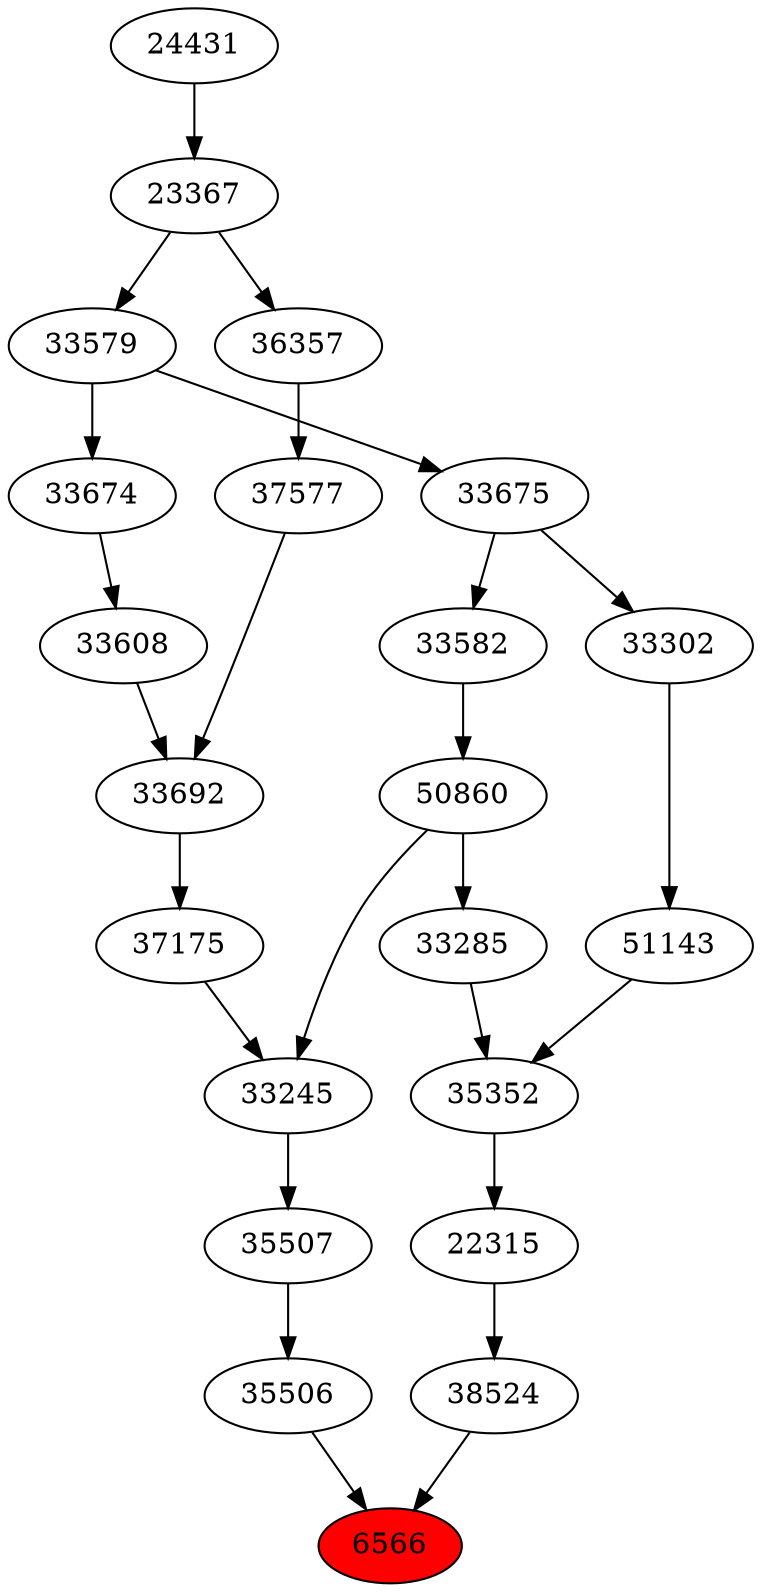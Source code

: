 strict digraph{ 
6566 [label="6566" fillcolor=red style=filled]
35506 -> 6566
38524 -> 6566
35506 [label="35506"]
35507 -> 35506
38524 [label="38524"]
22315 -> 38524
35507 [label="35507"]
33245 -> 35507
22315 [label="22315"]
35352 -> 22315
33245 [label="33245"]
50860 -> 33245
37175 -> 33245
35352 [label="35352"]
33285 -> 35352
51143 -> 35352
50860 [label="50860"]
33582 -> 50860
37175 [label="37175"]
33692 -> 37175
33285 [label="33285"]
50860 -> 33285
51143 [label="51143"]
33302 -> 51143
33582 [label="33582"]
33675 -> 33582
33692 [label="33692"]
33608 -> 33692
37577 -> 33692
33302 [label="33302"]
33675 -> 33302
33675 [label="33675"]
33579 -> 33675
33608 [label="33608"]
33674 -> 33608
37577 [label="37577"]
36357 -> 37577
33579 [label="33579"]
23367 -> 33579
33674 [label="33674"]
33579 -> 33674
36357 [label="36357"]
23367 -> 36357
23367 [label="23367"]
24431 -> 23367
24431 [label="24431"]
}